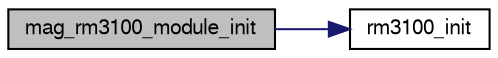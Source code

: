 digraph "mag_rm3100_module_init"
{
  edge [fontname="FreeSans",fontsize="10",labelfontname="FreeSans",labelfontsize="10"];
  node [fontname="FreeSans",fontsize="10",shape=record];
  rankdir="LR";
  Node1 [label="mag_rm3100_module_init",height=0.2,width=0.4,color="black", fillcolor="grey75", style="filled", fontcolor="black"];
  Node1 -> Node2 [color="midnightblue",fontsize="10",style="solid",fontname="FreeSans"];
  Node2 [label="rm3100_init",height=0.2,width=0.4,color="black", fillcolor="white", style="filled",URL="$rm3100_8c.html#a101e5fe603eceb6eedc5553d8e04e12f"];
}
